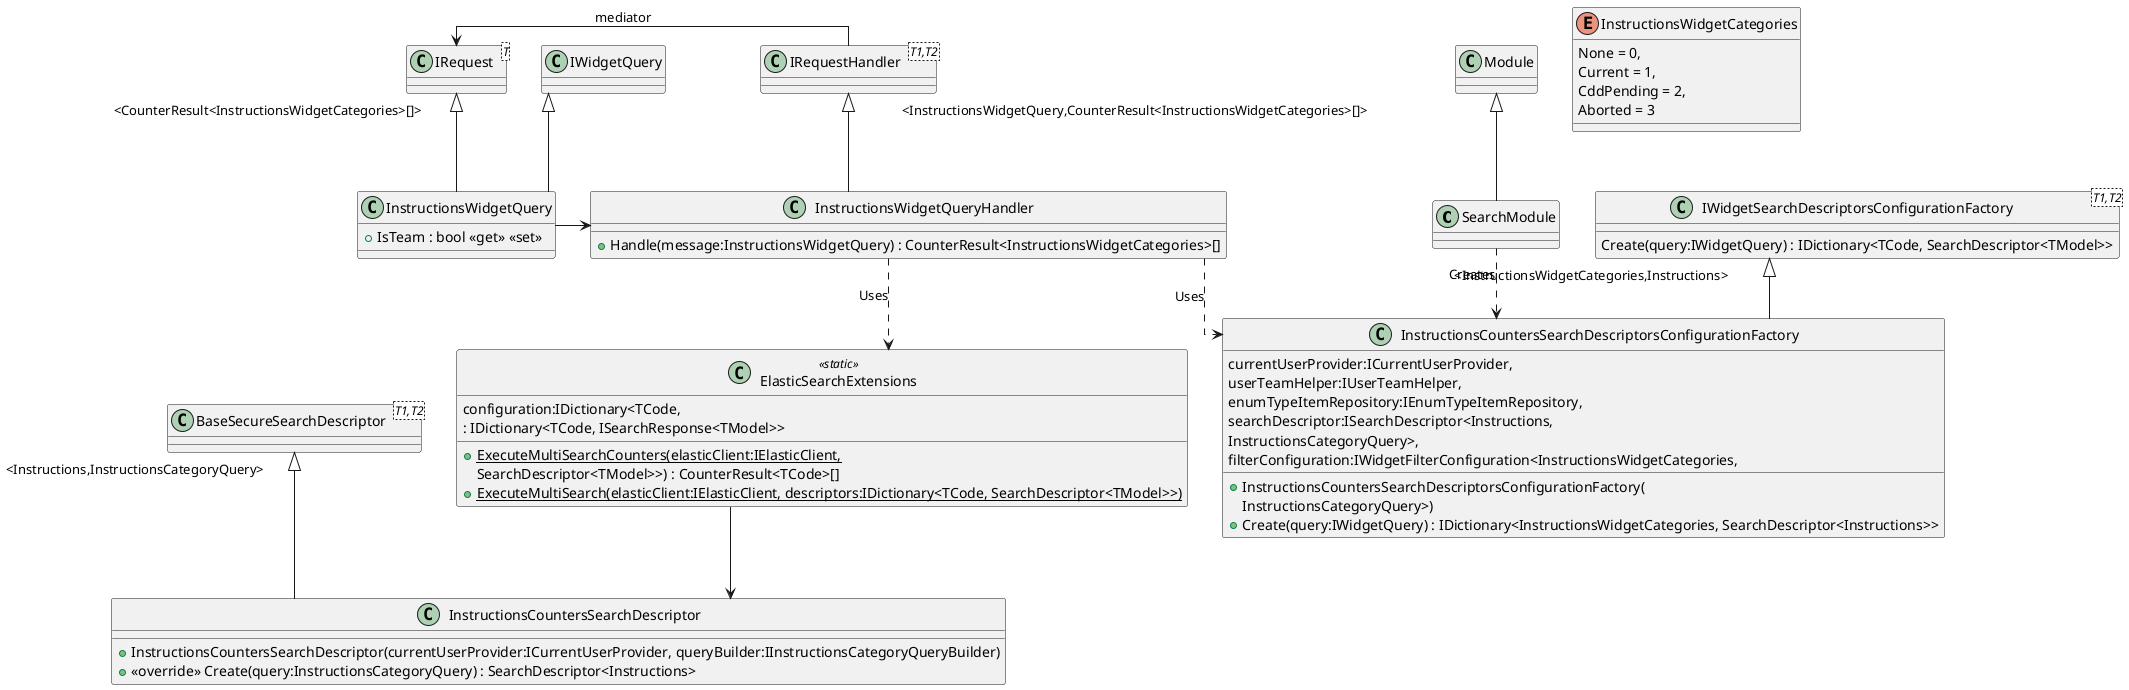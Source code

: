 @startuml InstructionsWidgetCounts

skinparam linetype polyline
skinparam linetype ortho
class SearchModule {
}
Module <|-- SearchModule

class ElasticSearchExtensions <<static>> {
    + {static} ExecuteMultiSearchCounters(elasticClient:IElasticClient, 
    configuration:IDictionary<TCode, 
    SearchDescriptor<TModel>>) : CounterResult<TCode>[]
    + {static} ExecuteMultiSearch(elasticClient:IElasticClient, descriptors:IDictionary<TCode, SearchDescriptor<TModel>>) 
     : IDictionary<TCode, ISearchResponse<TModel>>
}
class InstructionsCountersSearchDescriptor {
    + InstructionsCountersSearchDescriptor(currentUserProvider:ICurrentUserProvider, queryBuilder:IInstructionsCategoryQueryBuilder)
    + <<override>> Create(query:InstructionsCategoryQuery) : SearchDescriptor<Instructions>
}
class "BaseSecureSearchDescriptor"<T1,T2> {
}
"BaseSecureSearchDescriptor" "<Instructions,InstructionsCategoryQuery>" <|-- InstructionsCountersSearchDescriptor


' !include .\\Common\Configurations\IWidgetFilterConfiguration.puml
' !include .\\Common\Mappers\IWidgetAssociatedUsersMapper.puml
' !include .\\Common\Mappers\WidgetAssociatedUsersMapper.puml
' !include .\\Common\Queries\IWidgetFilterWithAssociatedUsers.puml
' !include .\\Common\Queries\IWidgetQuery.puml
interface "IWidgetSearchDescriptorsConfigurationFactory"<TCode,TModel> {
    Create(query:IWidgetQuery) : IDictionary<TCode, SearchDescriptor<TModel>>
}
 class InstructionsCountersSearchDescriptorsConfigurationFactory {
    + InstructionsCountersSearchDescriptorsConfigurationFactory(
        currentUserProvider:ICurrentUserProvider, 
        userTeamHelper:IUserTeamHelper, 
        enumTypeItemRepository:IEnumTypeItemRepository, 
        searchDescriptor:ISearchDescriptor<Instructions, 
        InstructionsCategoryQuery>, 
        filterConfiguration:IWidgetFilterConfiguration<InstructionsWidgetCategories, 
        InstructionsCategoryQuery>)
    + Create(query:IWidgetQuery) : IDictionary<InstructionsWidgetCategories, SearchDescriptor<Instructions>>
}
class "IWidgetSearchDescriptorsConfigurationFactory"<T1,T2> {
}
"IWidgetSearchDescriptorsConfigurationFactory" "<InstructionsWidgetCategories,Instructions>" <|-- InstructionsCountersSearchDescriptorsConfigurationFactory

class InstructionsWidgetQuery {
    + IsTeam : bool <<get>> <<set>>
}
class "IRequest"<T> {
}
IWidgetQuery <|-- InstructionsWidgetQuery
"IRequest" "<CounterResult<InstructionsWidgetCategories>[]>" <|-- InstructionsWidgetQuery
'InstructionsWidgetQuery --> "ServiceLineId" Guid

class InstructionsWidgetQueryHandler {
'    + InstructionsWidgetQueryHandler(elasticClient:IElasticClient, counterSearchDescriptorsConfigurationFactory:IWidgetSearchDescriptorsConfigurationFactory<InstructionsWidgetCategories, Instructions>, enumTypeItemValidator:IEnumTypeItemValidator)
    + Handle(message:InstructionsWidgetQuery) : CounterResult<InstructionsWidgetCategories>[]
}
class "IRequestHandler"<T1,T2> {
}
"IRequestHandler" "<InstructionsWidgetQuery,CounterResult<InstructionsWidgetCategories>[]>" <|-- InstructionsWidgetQueryHandler

enum InstructionsWidgetCategories {
        None = 0,
        Current = 1,
        CddPending = 2,
        Aborted = 3
}

IRequest <- IRequestHandler : mediator
IWidgetQuery <-[hidden]left- IRequest
InstructionsWidgetQuery -> InstructionsWidgetQueryHandler
SearchModule ..> InstructionsCountersSearchDescriptorsConfigurationFactory : Creates
InstructionsWidgetQueryHandler ..> InstructionsCountersSearchDescriptorsConfigurationFactory : Uses
InstructionsWidgetQueryHandler ..> ElasticSearchExtensions : Uses
ElasticSearchExtensions --> InstructionsCountersSearchDescriptor

@enduml